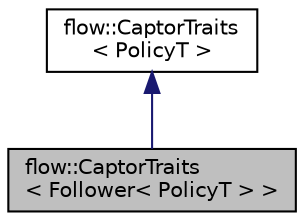digraph "flow::CaptorTraits&lt; Follower&lt; PolicyT &gt; &gt;"
{
 // LATEX_PDF_SIZE
  edge [fontname="Helvetica",fontsize="10",labelfontname="Helvetica",labelfontsize="10"];
  node [fontname="Helvetica",fontsize="10",shape=record];
  Node1 [label="flow::CaptorTraits\l\< Follower\< PolicyT \> \>",height=0.2,width=0.4,color="black", fillcolor="grey75", style="filled", fontcolor="black",tooltip="Traits struct for captor types."];
  Node2 -> Node1 [dir="back",color="midnightblue",fontsize="10",style="solid",fontname="Helvetica"];
  Node2 [label="flow::CaptorTraits\l\< PolicyT \>",height=0.2,width=0.4,color="black", fillcolor="white", style="filled",URL="$structflow_1_1_captor_traits.html",tooltip=" "];
}
